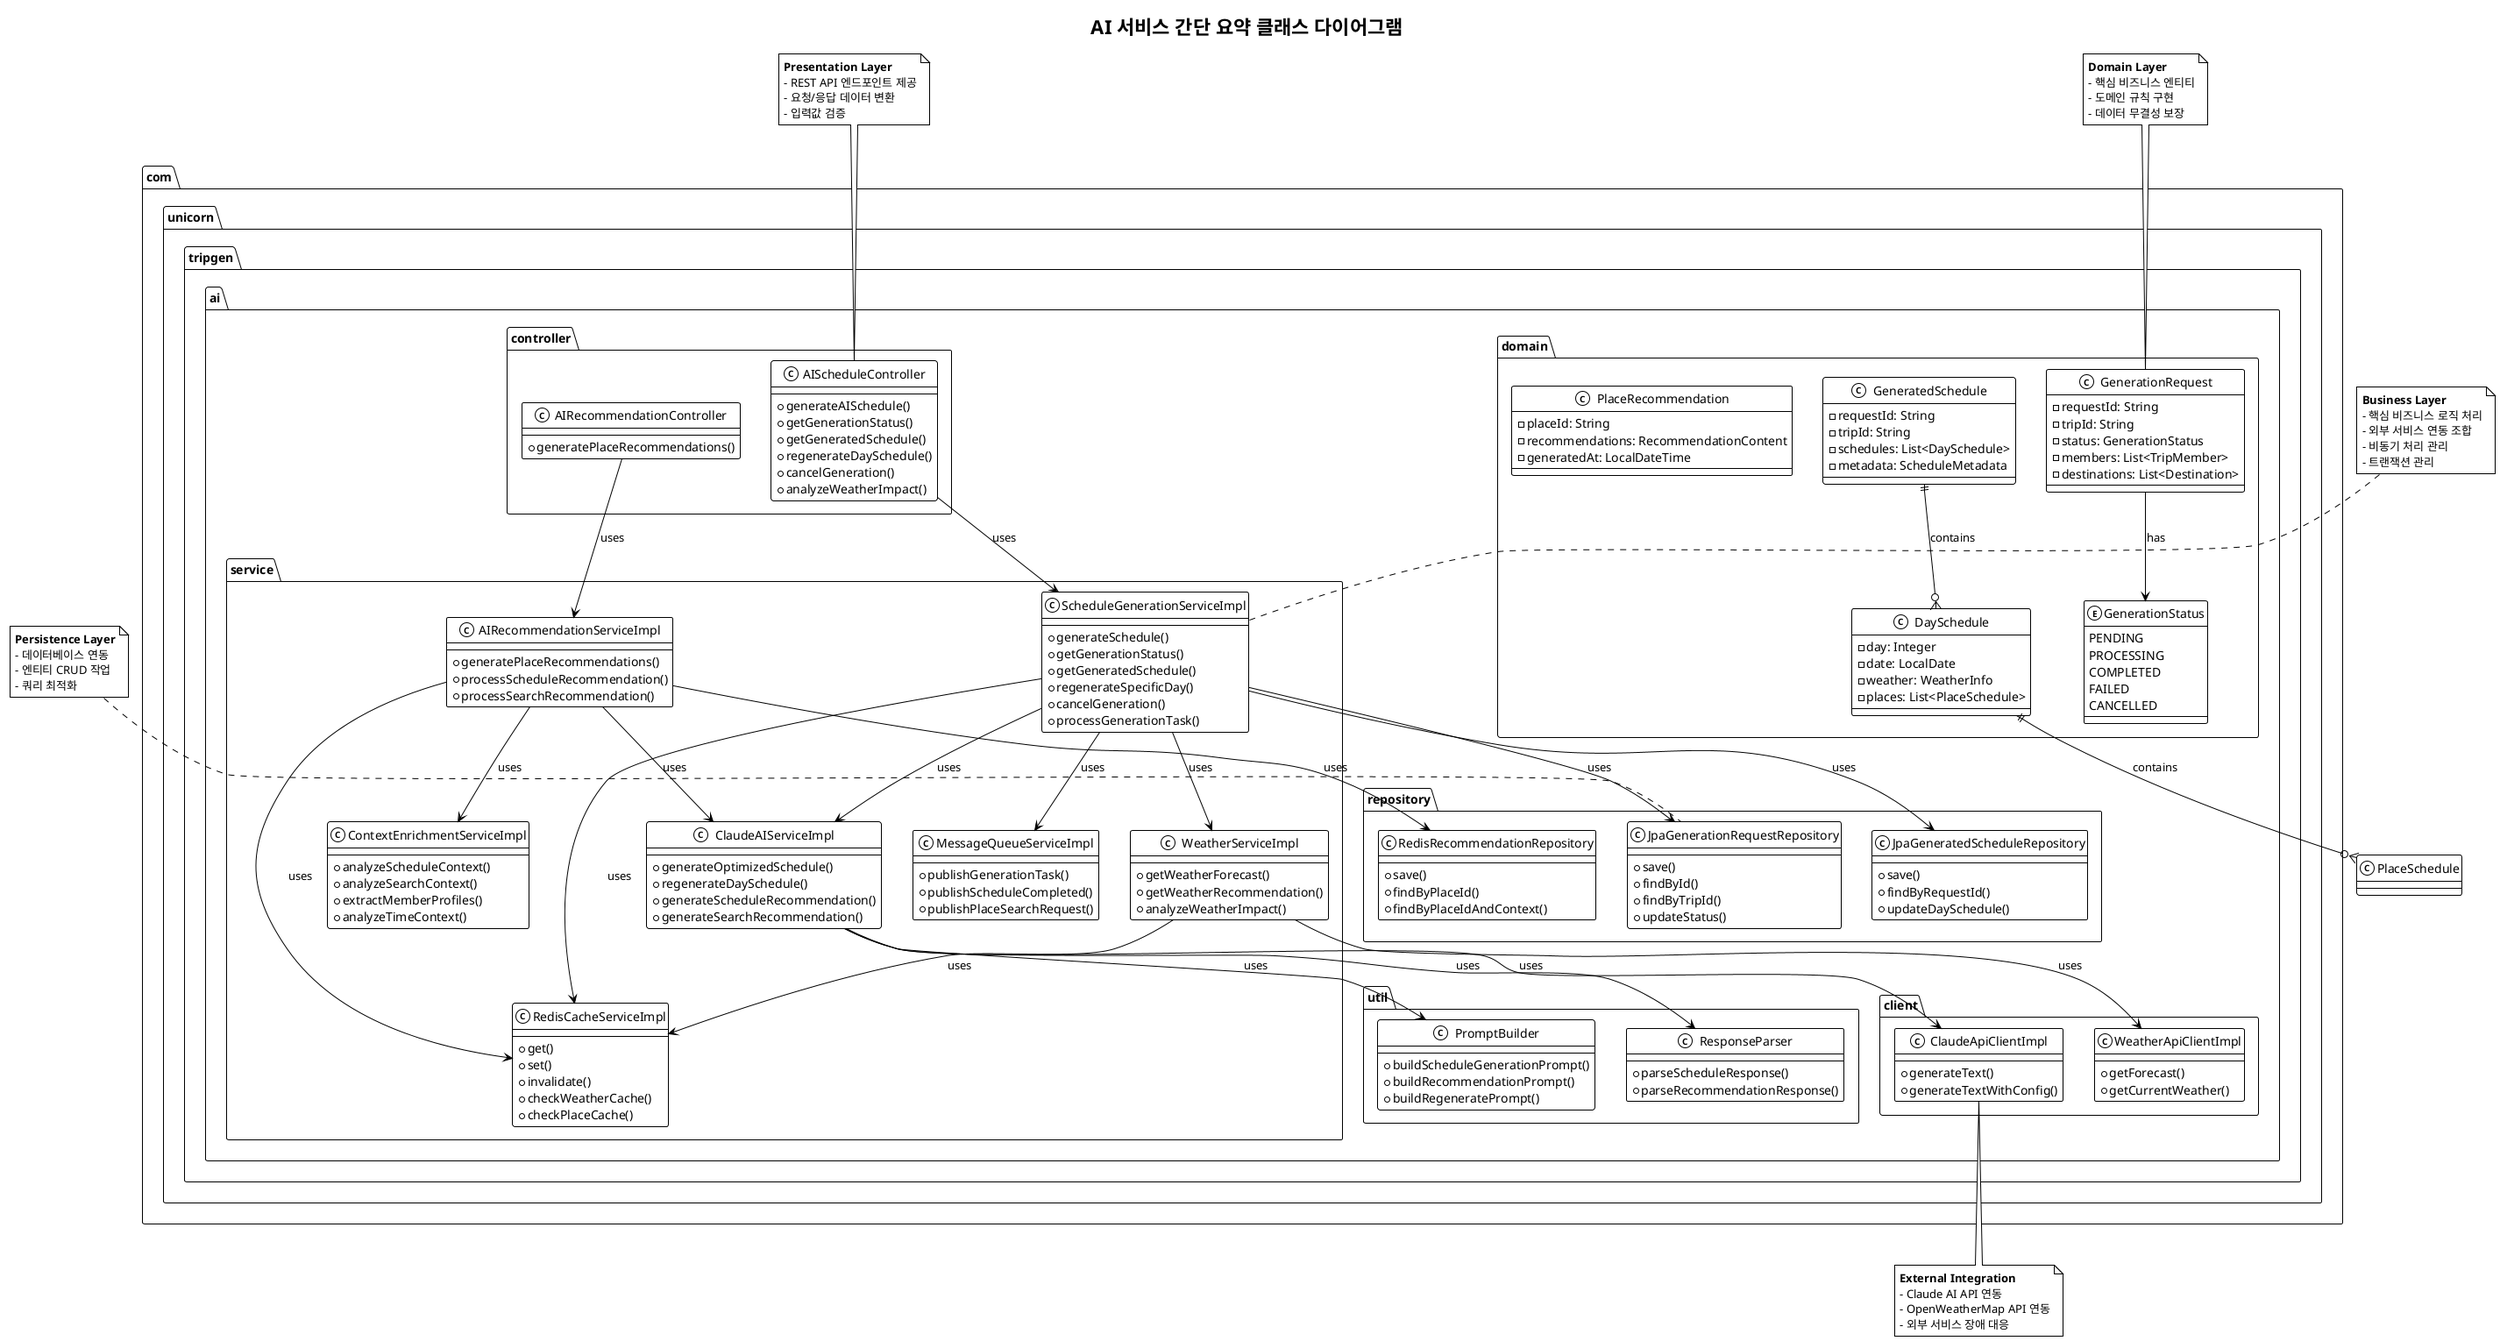 @startuml
!theme mono

title AI 서비스 간단 요약 클래스 다이어그램

package "com.unicorn.tripgen.ai" {
    
    ' === Presentation Layer ===
    package "controller" {
        class AIScheduleController {
            +generateAISchedule()
            +getGenerationStatus()
            +getGeneratedSchedule()
            +regenerateDaySchedule()
            +cancelGeneration()
            +analyzeWeatherImpact()
        }
        
        class AIRecommendationController {
            +generatePlaceRecommendations()
        }
    }
    
    ' === Business Layer ===
    package "service" {
        class ScheduleGenerationServiceImpl {
            +generateSchedule()
            +getGenerationStatus()
            +getGeneratedSchedule()
            +regenerateSpecificDay()
            +cancelGeneration()
            +processGenerationTask()
        }
        
        class AIRecommendationServiceImpl {
            +generatePlaceRecommendations()
            +processScheduleRecommendation()
            +processSearchRecommendation()
        }
        
        class ClaudeAIServiceImpl {
            +generateOptimizedSchedule()
            +regenerateDaySchedule()
            +generateScheduleRecommendation()
            +generateSearchRecommendation()
        }
        
        class WeatherServiceImpl {
            +getWeatherForecast()
            +getWeatherRecommendation()
            +analyzeWeatherImpact()
        }
        
        class ContextEnrichmentServiceImpl {
            +analyzeScheduleContext()
            +analyzeSearchContext()
            +extractMemberProfiles()
            +analyzeTimeContext()
        }
        
        class MessageQueueServiceImpl {
            +publishGenerationTask()
            +publishScheduleCompleted()
            +publishPlaceSearchRequest()
        }
        
        class RedisCacheServiceImpl {
            +get()
            +set()
            +invalidate()
            +checkWeatherCache()
            +checkPlaceCache()
        }
    }
    
    ' === Persistence Layer ===
    package "repository" {
        class JpaGenerationRequestRepository {
            +save()
            +findById()
            +findByTripId()
            +updateStatus()
        }
        
        class JpaGeneratedScheduleRepository {
            +save()
            +findByRequestId()
            +updateDaySchedule()
        }
        
        class RedisRecommendationRepository {
            +save()
            +findByPlaceId()
            +findByPlaceIdAndContext()
        }
    }
    
    ' === Domain Layer ===
    package "domain" {
        class GenerationRequest {
            -requestId: String
            -tripId: String
            -status: GenerationStatus
            -members: List<TripMember>
            -destinations: List<Destination>
        }
        
        class GeneratedSchedule {
            -requestId: String
            -tripId: String
            -schedules: List<DaySchedule>
            -metadata: ScheduleMetadata
        }
        
        class DaySchedule {
            -day: Integer
            -date: LocalDate
            -weather: WeatherInfo
            -places: List<PlaceSchedule>
        }
        
        class PlaceRecommendation {
            -placeId: String
            -recommendations: RecommendationContent
            -generatedAt: LocalDateTime
        }
        
        enum GenerationStatus {
            PENDING
            PROCESSING
            COMPLETED
            FAILED
            CANCELLED
        }
    }
    
    ' === External APIs ===
    package "client" {
        class ClaudeApiClientImpl {
            +generateText()
            +generateTextWithConfig()
        }
        
        class WeatherApiClientImpl {
            +getForecast()
            +getCurrentWeather()
        }
    }
    
    ' === Utilities ===
    package "util" {
        class PromptBuilder {
            +buildScheduleGenerationPrompt()
            +buildRecommendationPrompt()
            +buildRegeneratePrompt()
        }
        
        class ResponseParser {
            +parseScheduleResponse()
            +parseRecommendationResponse()
        }
    }
}

' === 주요 관계 ===
AIScheduleController --> ScheduleGenerationServiceImpl : uses
AIRecommendationController --> AIRecommendationServiceImpl : uses

ScheduleGenerationServiceImpl --> JpaGenerationRequestRepository : uses
ScheduleGenerationServiceImpl --> JpaGeneratedScheduleRepository : uses
ScheduleGenerationServiceImpl --> ClaudeAIServiceImpl : uses
ScheduleGenerationServiceImpl --> WeatherServiceImpl : uses
ScheduleGenerationServiceImpl --> MessageQueueServiceImpl : uses
ScheduleGenerationServiceImpl --> RedisCacheServiceImpl : uses

AIRecommendationServiceImpl --> RedisRecommendationRepository : uses
AIRecommendationServiceImpl --> ContextEnrichmentServiceImpl : uses
AIRecommendationServiceImpl --> ClaudeAIServiceImpl : uses
AIRecommendationServiceImpl --> RedisCacheServiceImpl : uses

ClaudeAIServiceImpl --> ClaudeApiClientImpl : uses
ClaudeAIServiceImpl --> PromptBuilder : uses
ClaudeAIServiceImpl --> ResponseParser : uses

WeatherServiceImpl --> WeatherApiClientImpl : uses
WeatherServiceImpl --> RedisCacheServiceImpl : uses

' === Domain 관계 ===
GenerationRequest --> GenerationStatus : has
GeneratedSchedule ||--o{ DaySchedule : contains
DaySchedule ||--o{ PlaceSchedule : contains

note top of AIScheduleController
**Presentation Layer**
- REST API 엔드포인트 제공
- 요청/응답 데이터 변환
- 입력값 검증
end note

note top of ScheduleGenerationServiceImpl
**Business Layer**
- 핵심 비즈니스 로직 처리
- 외부 서비스 연동 조합
- 비동기 처리 관리
- 트랜잭션 관리
end note

note top of JpaGenerationRequestRepository
**Persistence Layer**
- 데이터베이스 연동
- 엔티티 CRUD 작업
- 쿼리 최적화
end note

note top of GenerationRequest
**Domain Layer**
- 핵심 비즈니스 엔티티
- 도메인 규칙 구현
- 데이터 무결성 보장
end note

note bottom of ClaudeApiClientImpl
**External Integration**
- Claude AI API 연동
- OpenWeatherMap API 연동
- 외부 서비스 장애 대응
end note

@enduml